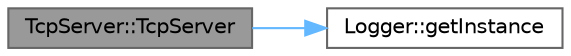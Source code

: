 digraph "TcpServer::TcpServer"
{
 // LATEX_PDF_SIZE
  bgcolor="transparent";
  edge [fontname=Helvetica,fontsize=10,labelfontname=Helvetica,labelfontsize=10];
  node [fontname=Helvetica,fontsize=10,shape=box,height=0.2,width=0.4];
  rankdir="LR";
  Node1 [id="Node000001",label="TcpServer::TcpServer",height=0.2,width=0.4,color="gray40", fillcolor="grey60", style="filled", fontcolor="black",tooltip="Constructor for TcpServer with a specified port."];
  Node1 -> Node2 [id="edge1_Node000001_Node000002",color="steelblue1",style="solid",tooltip=" "];
  Node2 [id="Node000002",label="Logger::getInstance",height=0.2,width=0.4,color="grey40", fillcolor="white", style="filled",URL="$classLogger.html#ab800154fe06cf4d006da6bdd0e81ed48",tooltip="Get the singleton instance of Logger."];
}
